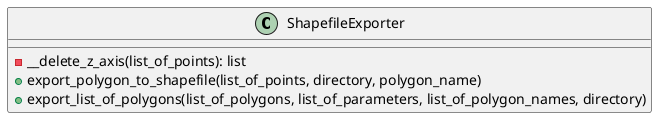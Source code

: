 @startuml
class ShapefileExporter {
    - __delete_z_axis(list_of_points): list
    + export_polygon_to_shapefile(list_of_points, directory, polygon_name)
    + export_list_of_polygons(list_of_polygons, list_of_parameters, list_of_polygon_names, directory)
}

@enduml